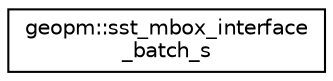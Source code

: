 digraph "Graphical Class Hierarchy"
{
 // LATEX_PDF_SIZE
  edge [fontname="Helvetica",fontsize="10",labelfontname="Helvetica",labelfontsize="10"];
  node [fontname="Helvetica",fontsize="10",shape=record];
  rankdir="LR";
  Node0 [label="geopm::sst_mbox_interface\l_batch_s",height=0.2,width=0.4,color="black", fillcolor="white", style="filled",URL="$structgeopm_1_1sst__mbox__interface__batch__s.html",tooltip=" "];
}
